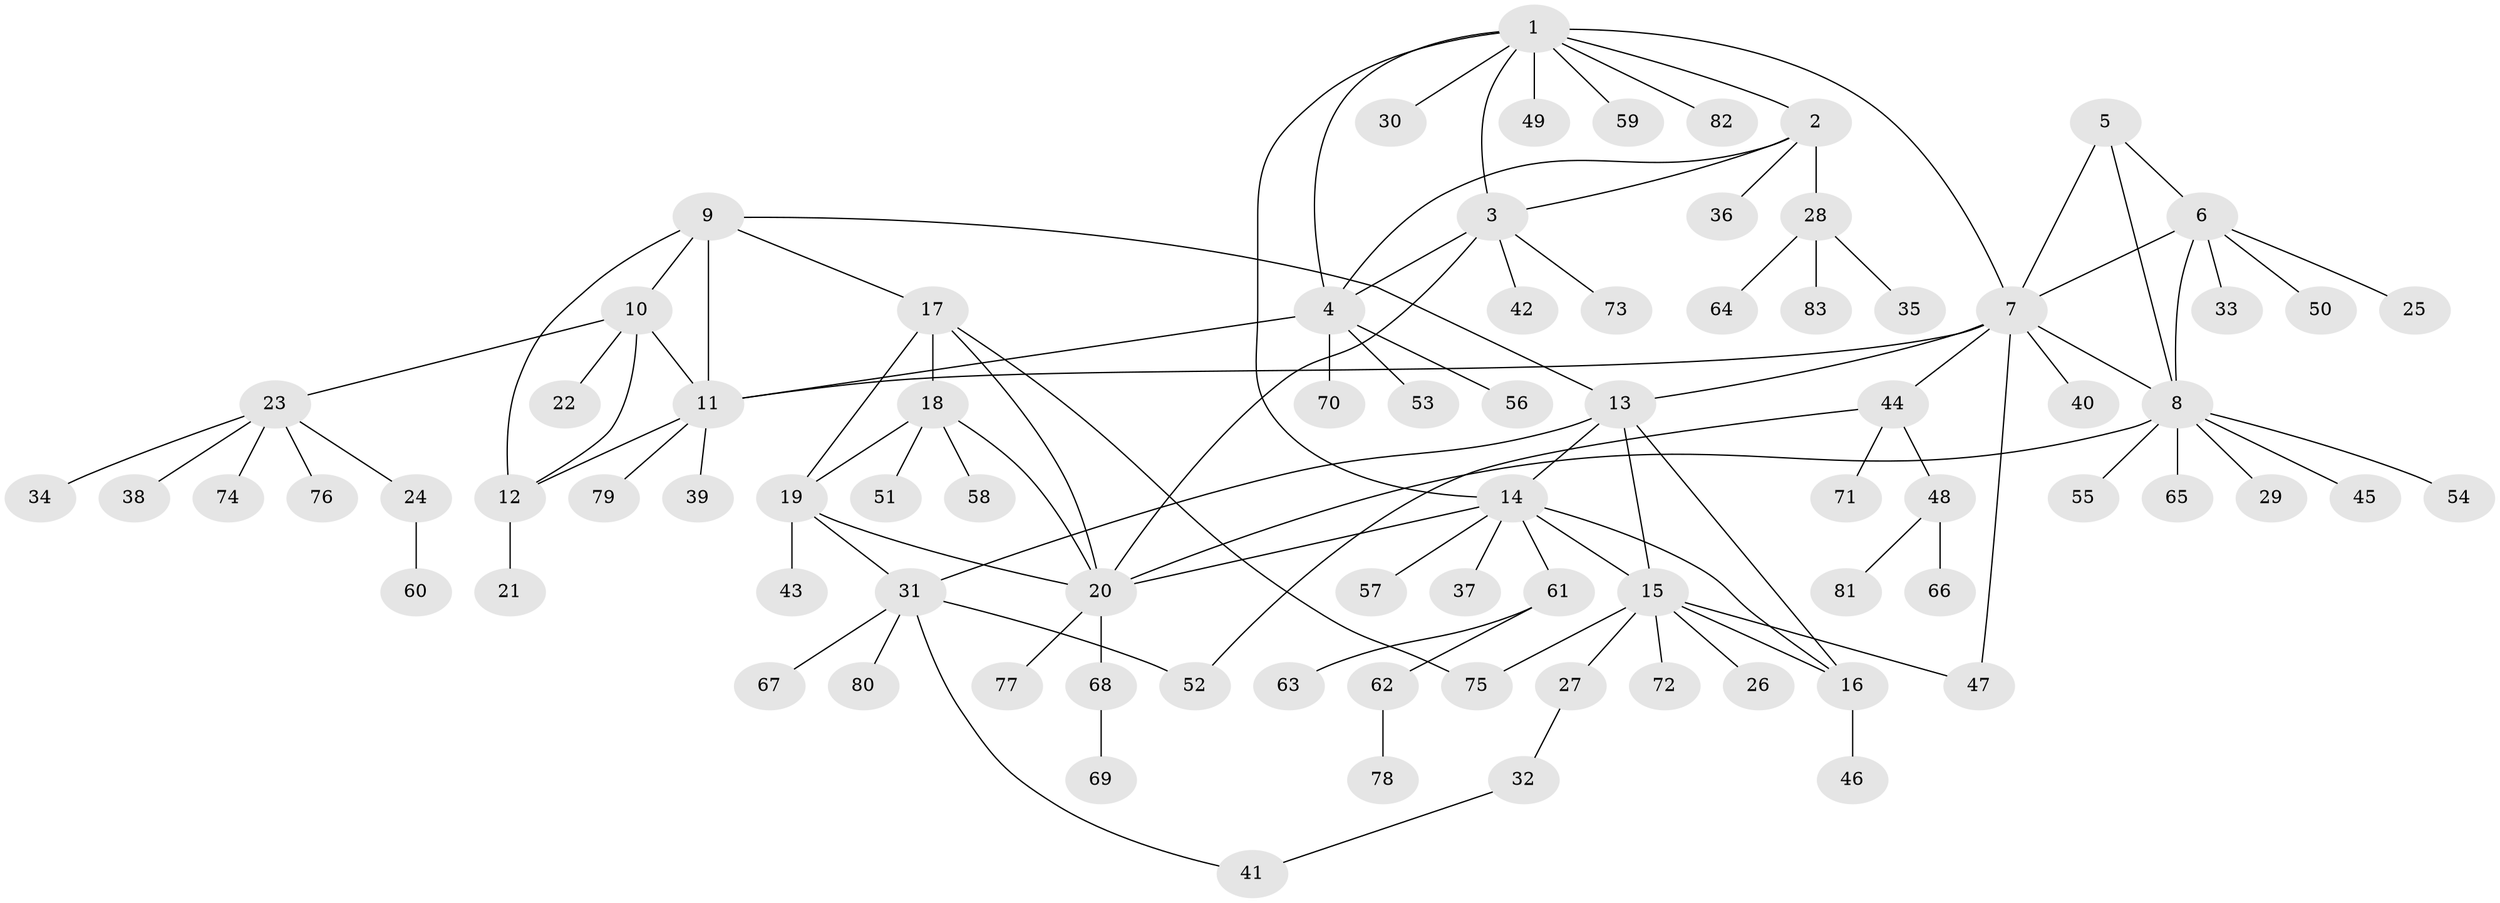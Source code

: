 // Generated by graph-tools (version 1.1) at 2025/50/03/09/25 03:50:27]
// undirected, 83 vertices, 108 edges
graph export_dot {
graph [start="1"]
  node [color=gray90,style=filled];
  1;
  2;
  3;
  4;
  5;
  6;
  7;
  8;
  9;
  10;
  11;
  12;
  13;
  14;
  15;
  16;
  17;
  18;
  19;
  20;
  21;
  22;
  23;
  24;
  25;
  26;
  27;
  28;
  29;
  30;
  31;
  32;
  33;
  34;
  35;
  36;
  37;
  38;
  39;
  40;
  41;
  42;
  43;
  44;
  45;
  46;
  47;
  48;
  49;
  50;
  51;
  52;
  53;
  54;
  55;
  56;
  57;
  58;
  59;
  60;
  61;
  62;
  63;
  64;
  65;
  66;
  67;
  68;
  69;
  70;
  71;
  72;
  73;
  74;
  75;
  76;
  77;
  78;
  79;
  80;
  81;
  82;
  83;
  1 -- 2;
  1 -- 3;
  1 -- 4;
  1 -- 7;
  1 -- 14;
  1 -- 30;
  1 -- 49;
  1 -- 59;
  1 -- 82;
  2 -- 3;
  2 -- 4;
  2 -- 28;
  2 -- 36;
  3 -- 4;
  3 -- 20;
  3 -- 42;
  3 -- 73;
  4 -- 11;
  4 -- 53;
  4 -- 56;
  4 -- 70;
  5 -- 6;
  5 -- 7;
  5 -- 8;
  6 -- 7;
  6 -- 8;
  6 -- 25;
  6 -- 33;
  6 -- 50;
  7 -- 8;
  7 -- 11;
  7 -- 13;
  7 -- 40;
  7 -- 44;
  7 -- 47;
  8 -- 20;
  8 -- 29;
  8 -- 45;
  8 -- 54;
  8 -- 55;
  8 -- 65;
  9 -- 10;
  9 -- 11;
  9 -- 12;
  9 -- 13;
  9 -- 17;
  10 -- 11;
  10 -- 12;
  10 -- 22;
  10 -- 23;
  11 -- 12;
  11 -- 39;
  11 -- 79;
  12 -- 21;
  13 -- 14;
  13 -- 15;
  13 -- 16;
  13 -- 31;
  14 -- 15;
  14 -- 16;
  14 -- 20;
  14 -- 37;
  14 -- 57;
  14 -- 61;
  15 -- 16;
  15 -- 26;
  15 -- 27;
  15 -- 47;
  15 -- 72;
  15 -- 75;
  16 -- 46;
  17 -- 18;
  17 -- 19;
  17 -- 20;
  17 -- 75;
  18 -- 19;
  18 -- 20;
  18 -- 51;
  18 -- 58;
  19 -- 20;
  19 -- 31;
  19 -- 43;
  20 -- 68;
  20 -- 77;
  23 -- 24;
  23 -- 34;
  23 -- 38;
  23 -- 74;
  23 -- 76;
  24 -- 60;
  27 -- 32;
  28 -- 35;
  28 -- 64;
  28 -- 83;
  31 -- 41;
  31 -- 52;
  31 -- 67;
  31 -- 80;
  32 -- 41;
  44 -- 48;
  44 -- 52;
  44 -- 71;
  48 -- 66;
  48 -- 81;
  61 -- 62;
  61 -- 63;
  62 -- 78;
  68 -- 69;
}
